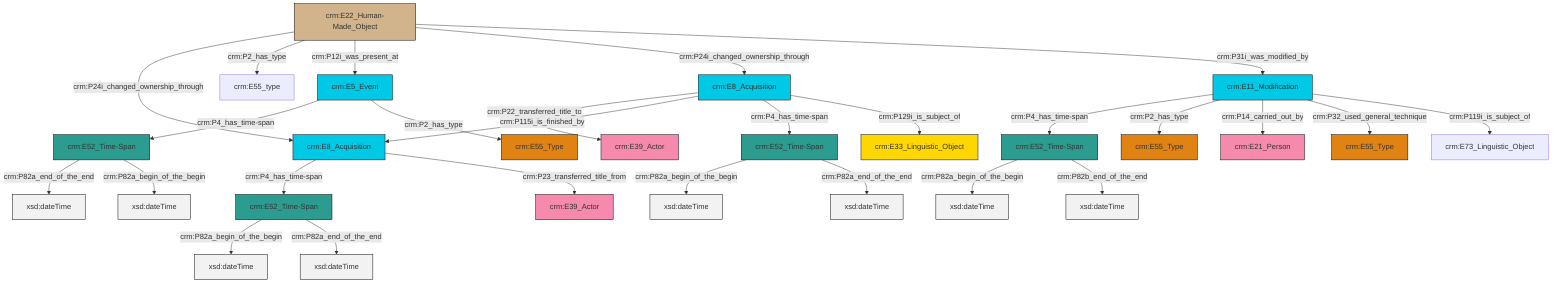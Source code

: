 graph TD
classDef Literal fill:#f2f2f2,stroke:#000000;
classDef CRM_Entity fill:#FFFFFF,stroke:#000000;
classDef Temporal_Entity fill:#00C9E6, stroke:#000000;
classDef Type fill:#E18312, stroke:#000000;
classDef Time-Span fill:#2C9C91, stroke:#000000;
classDef Appellation fill:#FFEB7F, stroke:#000000;
classDef Place fill:#008836, stroke:#000000;
classDef Persistent_Item fill:#B266B2, stroke:#000000;
classDef Conceptual_Object fill:#FFD700, stroke:#000000;
classDef Physical_Thing fill:#D2B48C, stroke:#000000;
classDef Actor fill:#f58aad, stroke:#000000;
classDef PC_Classes fill:#4ce600, stroke:#000000;
classDef Multi fill:#cccccc,stroke:#000000;

0["crm:E11_Modification"]:::Temporal_Entity -->|crm:P4_has_time-span| 1["crm:E52_Time-Span"]:::Time-Span
1["crm:E52_Time-Span"]:::Time-Span -->|crm:P82a_begin_of_the_begin| 2[xsd:dateTime]:::Literal
1["crm:E52_Time-Span"]:::Time-Span -->|crm:P82b_end_of_the_end| 3[xsd:dateTime]:::Literal
4["crm:E52_Time-Span"]:::Time-Span -->|crm:P82a_begin_of_the_begin| 5[xsd:dateTime]:::Literal
6["crm:E8_Acquisition"]:::Temporal_Entity -->|crm:P4_has_time-span| 7["crm:E52_Time-Span"]:::Time-Span
12["crm:E5_Event"]:::Temporal_Entity -->|crm:P4_has_time-span| 13["crm:E52_Time-Span"]:::Time-Span
13["crm:E52_Time-Span"]:::Time-Span -->|crm:P82a_end_of_the_end| 14[xsd:dateTime]:::Literal
15["crm:E22_Human-Made_Object"]:::Physical_Thing -->|crm:P24i_changed_ownership_through| 6["crm:E8_Acquisition"]:::Temporal_Entity
13["crm:E52_Time-Span"]:::Time-Span -->|crm:P82a_begin_of_the_begin| 21[xsd:dateTime]:::Literal
15["crm:E22_Human-Made_Object"]:::Physical_Thing -->|crm:P2_has_type| 18["crm:E55_type"]:::Default
0["crm:E11_Modification"]:::Temporal_Entity -->|crm:P2_has_type| 16["crm:E55_Type"]:::Type
8["crm:E8_Acquisition"]:::Temporal_Entity -->|crm:P22_transferred_title_to| 25["crm:E39_Actor"]:::Actor
15["crm:E22_Human-Made_Object"]:::Physical_Thing -->|crm:P12i_was_present_at| 12["crm:E5_Event"]:::Temporal_Entity
12["crm:E5_Event"]:::Temporal_Entity -->|crm:P2_has_type| 10["crm:E55_Type"]:::Type
15["crm:E22_Human-Made_Object"]:::Physical_Thing -->|crm:P24i_changed_ownership_through| 8["crm:E8_Acquisition"]:::Temporal_Entity
0["crm:E11_Modification"]:::Temporal_Entity -->|crm:P14_carried_out_by| 30["crm:E21_Person"]:::Actor
7["crm:E52_Time-Span"]:::Time-Span -->|crm:P82a_begin_of_the_begin| 35[xsd:dateTime]:::Literal
15["crm:E22_Human-Made_Object"]:::Physical_Thing -->|crm:P31i_was_modified_by| 0["crm:E11_Modification"]:::Temporal_Entity
8["crm:E8_Acquisition"]:::Temporal_Entity -->|crm:P115i_is_finished_by| 6["crm:E8_Acquisition"]:::Temporal_Entity
6["crm:E8_Acquisition"]:::Temporal_Entity -->|crm:P23_transferred_title_from| 32["crm:E39_Actor"]:::Actor
7["crm:E52_Time-Span"]:::Time-Span -->|crm:P82a_end_of_the_end| 37[xsd:dateTime]:::Literal
8["crm:E8_Acquisition"]:::Temporal_Entity -->|crm:P4_has_time-span| 4["crm:E52_Time-Span"]:::Time-Span
0["crm:E11_Modification"]:::Temporal_Entity -->|crm:P32_used_general_technique| 27["crm:E55_Type"]:::Type
8["crm:E8_Acquisition"]:::Temporal_Entity -->|crm:P129i_is_subject_of| 40["crm:E33_Linguistic_Object"]:::Conceptual_Object
0["crm:E11_Modification"]:::Temporal_Entity -->|crm:P119i_is_subject_of| 38["crm:E73_Linguistic_Object"]:::Default
4["crm:E52_Time-Span"]:::Time-Span -->|crm:P82a_end_of_the_end| 41[xsd:dateTime]:::Literal